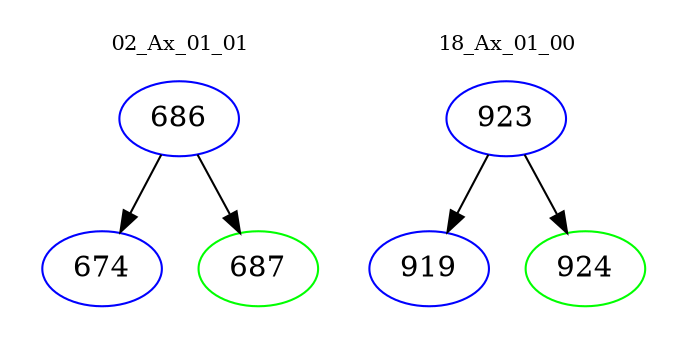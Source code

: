 digraph{
subgraph cluster_0 {
color = white
label = "02_Ax_01_01";
fontsize=10;
T0_686 [label="686", color="blue"]
T0_686 -> T0_674 [color="black"]
T0_674 [label="674", color="blue"]
T0_686 -> T0_687 [color="black"]
T0_687 [label="687", color="green"]
}
subgraph cluster_1 {
color = white
label = "18_Ax_01_00";
fontsize=10;
T1_923 [label="923", color="blue"]
T1_923 -> T1_919 [color="black"]
T1_919 [label="919", color="blue"]
T1_923 -> T1_924 [color="black"]
T1_924 [label="924", color="green"]
}
}
